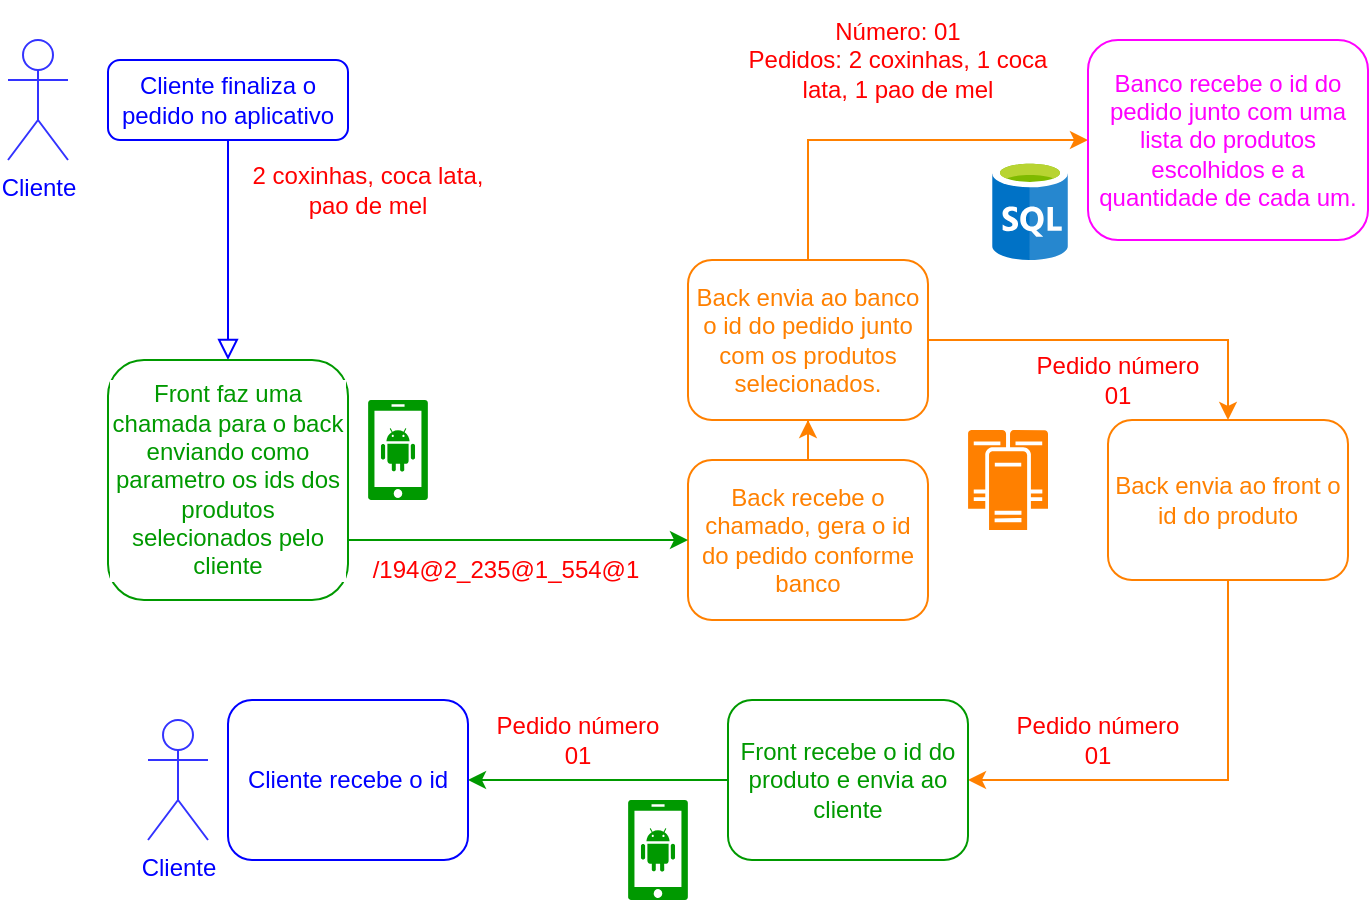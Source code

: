 <mxfile version="12.9.7" type="device"><diagram id="C5RBs43oDa-KdzZeNtuy" name="Page-1"><mxGraphModel dx="1381" dy="764" grid="1" gridSize="10" guides="1" tooltips="1" connect="1" arrows="1" fold="1" page="1" pageScale="1" pageWidth="827" pageHeight="1169" math="0" shadow="0"><root><mxCell id="WIyWlLk6GJQsqaUBKTNV-0"/><mxCell id="WIyWlLk6GJQsqaUBKTNV-1" parent="WIyWlLk6GJQsqaUBKTNV-0"/><mxCell id="WIyWlLk6GJQsqaUBKTNV-2" value="" style="rounded=0;html=1;jettySize=auto;orthogonalLoop=1;fontSize=11;endArrow=block;endFill=0;endSize=8;strokeWidth=1;shadow=0;labelBackgroundColor=none;edgeStyle=orthogonalEdgeStyle;entryX=0.5;entryY=0;entryDx=0;entryDy=0;strokeColor=#0000FF;" parent="WIyWlLk6GJQsqaUBKTNV-1" source="WIyWlLk6GJQsqaUBKTNV-3" target="WIyWlLk6GJQsqaUBKTNV-7" edge="1"><mxGeometry relative="1" as="geometry"><mxPoint x="220" y="170" as="targetPoint"/></mxGeometry></mxCell><mxCell id="WIyWlLk6GJQsqaUBKTNV-3" value="Cliente finaliza o pedido no aplicativo" style="rounded=1;whiteSpace=wrap;html=1;fontSize=12;glass=0;strokeWidth=1;shadow=0;fontColor=#0000FF;strokeColor=#0000FF;" parent="WIyWlLk6GJQsqaUBKTNV-1" vertex="1"><mxGeometry x="160" y="80" width="120" height="40" as="geometry"/></mxCell><mxCell id="WIyWlLk6GJQsqaUBKTNV-7" value="Front faz uma chamada para o back enviando como parametro os ids dos produtos selecionados pelo cliente" style="rounded=1;whiteSpace=wrap;html=1;fontSize=12;glass=0;strokeWidth=1;shadow=0;strokeColor=#009900;fontColor=#009900;labelBackgroundColor=#ffffff;" parent="WIyWlLk6GJQsqaUBKTNV-1" vertex="1"><mxGeometry x="160" y="230" width="120" height="120" as="geometry"/></mxCell><mxCell id="Pr6anQOohm4lEDCVcx-N-2" value="" style="edgeStyle=orthogonalEdgeStyle;rounded=0;orthogonalLoop=1;jettySize=auto;html=1;fontColor=#FF8000;strokeColor=#FF8000;" parent="WIyWlLk6GJQsqaUBKTNV-1" source="WIyWlLk6GJQsqaUBKTNV-11" target="Pr6anQOohm4lEDCVcx-N-1" edge="1"><mxGeometry relative="1" as="geometry"/></mxCell><mxCell id="WIyWlLk6GJQsqaUBKTNV-11" value="Back recebe o chamado, gera o id do pedido conforme banco" style="rounded=1;whiteSpace=wrap;html=1;fontSize=12;glass=0;strokeWidth=1;shadow=0;strokeColor=#FF8000;fontColor=#FF8000;" parent="WIyWlLk6GJQsqaUBKTNV-1" vertex="1"><mxGeometry x="450" y="280" width="120" height="80" as="geometry"/></mxCell><mxCell id="Pr6anQOohm4lEDCVcx-N-11" value="" style="edgeStyle=orthogonalEdgeStyle;rounded=0;orthogonalLoop=1;jettySize=auto;html=1;fontColor=#FF0000;exitX=0.5;exitY=0;exitDx=0;exitDy=0;strokeColor=#FF8000;" parent="WIyWlLk6GJQsqaUBKTNV-1" source="Pr6anQOohm4lEDCVcx-N-1" target="Pr6anQOohm4lEDCVcx-N-10" edge="1"><mxGeometry relative="1" as="geometry"><Array as="points"><mxPoint x="510" y="120"/></Array></mxGeometry></mxCell><mxCell id="Pr6anQOohm4lEDCVcx-N-14" value="" style="edgeStyle=orthogonalEdgeStyle;rounded=0;orthogonalLoop=1;jettySize=auto;html=1;fontColor=#FF8000;entryX=0.5;entryY=0;entryDx=0;entryDy=0;strokeColor=#FF8000;" parent="WIyWlLk6GJQsqaUBKTNV-1" source="Pr6anQOohm4lEDCVcx-N-1" target="Pr6anQOohm4lEDCVcx-N-13" edge="1"><mxGeometry relative="1" as="geometry"/></mxCell><mxCell id="Pr6anQOohm4lEDCVcx-N-1" value="Back envia ao banco o id do pedido junto com os produtos selecionados." style="rounded=1;whiteSpace=wrap;html=1;fontSize=12;glass=0;strokeWidth=1;shadow=0;fontColor=#FF8000;strokeColor=#FF8000;" parent="WIyWlLk6GJQsqaUBKTNV-1" vertex="1"><mxGeometry x="450" y="180" width="120" height="80" as="geometry"/></mxCell><mxCell id="Pr6anQOohm4lEDCVcx-N-17" value="" style="edgeStyle=orthogonalEdgeStyle;rounded=0;orthogonalLoop=1;jettySize=auto;html=1;fontColor=#FF0000;entryX=1;entryY=0.5;entryDx=0;entryDy=0;exitX=0.5;exitY=1;exitDx=0;exitDy=0;strokeColor=#FF8000;" parent="WIyWlLk6GJQsqaUBKTNV-1" source="Pr6anQOohm4lEDCVcx-N-13" target="Pr6anQOohm4lEDCVcx-N-16" edge="1"><mxGeometry relative="1" as="geometry"/></mxCell><mxCell id="Pr6anQOohm4lEDCVcx-N-13" value="Back envia ao front o id do produto" style="rounded=1;whiteSpace=wrap;html=1;fontSize=12;glass=0;strokeWidth=1;shadow=0;strokeColor=#FF8000;fontColor=#FF8000;" parent="WIyWlLk6GJQsqaUBKTNV-1" vertex="1"><mxGeometry x="660" y="260" width="120" height="80" as="geometry"/></mxCell><mxCell id="Pr6anQOohm4lEDCVcx-N-19" value="" style="edgeStyle=orthogonalEdgeStyle;rounded=0;orthogonalLoop=1;jettySize=auto;html=1;fontColor=#FF0000;strokeColor=#009900;" parent="WIyWlLk6GJQsqaUBKTNV-1" source="Pr6anQOohm4lEDCVcx-N-16" target="Pr6anQOohm4lEDCVcx-N-18" edge="1"><mxGeometry relative="1" as="geometry"/></mxCell><mxCell id="Pr6anQOohm4lEDCVcx-N-16" value="Front recebe o id do produto e envia ao cliente" style="rounded=1;whiteSpace=wrap;html=1;fontSize=12;glass=0;strokeWidth=1;shadow=0;strokeColor=#009900;fontColor=#009900;" parent="WIyWlLk6GJQsqaUBKTNV-1" vertex="1"><mxGeometry x="470" y="400" width="120" height="80" as="geometry"/></mxCell><mxCell id="Pr6anQOohm4lEDCVcx-N-18" value="Cliente recebe o id" style="rounded=1;whiteSpace=wrap;html=1;fontSize=12;glass=0;strokeWidth=1;shadow=0;strokeColor=#0000FF;fontColor=#0000FF;" parent="WIyWlLk6GJQsqaUBKTNV-1" vertex="1"><mxGeometry x="220" y="400" width="120" height="80" as="geometry"/></mxCell><mxCell id="Pr6anQOohm4lEDCVcx-N-10" value="Banco recebe o id do pedido junto com uma lista do produtos escolhidos e a quantidade de cada um." style="rounded=1;whiteSpace=wrap;html=1;fontSize=12;glass=0;strokeWidth=1;shadow=0;strokeColor=#FF00FF;fontColor=#FF00FF;" parent="WIyWlLk6GJQsqaUBKTNV-1" vertex="1"><mxGeometry x="650" y="70" width="140" height="100" as="geometry"/></mxCell><mxCell id="Pr6anQOohm4lEDCVcx-N-0" value="" style="endArrow=classic;html=1;exitX=1;exitY=0.75;exitDx=0;exitDy=0;entryX=0;entryY=0.5;entryDx=0;entryDy=0;strokeColor=#009900;" parent="WIyWlLk6GJQsqaUBKTNV-1" source="WIyWlLk6GJQsqaUBKTNV-7" target="WIyWlLk6GJQsqaUBKTNV-11" edge="1"><mxGeometry width="50" height="50" relative="1" as="geometry"><mxPoint x="390" y="420" as="sourcePoint"/><mxPoint x="440" y="370" as="targetPoint"/></mxGeometry></mxCell><mxCell id="Pr6anQOohm4lEDCVcx-N-5" value="/194@2_235@1_554@1" style="text;html=1;align=center;verticalAlign=middle;whiteSpace=wrap;rounded=0;fontColor=#FF0000;" parent="WIyWlLk6GJQsqaUBKTNV-1" vertex="1"><mxGeometry x="304" y="310" width="110" height="50" as="geometry"/></mxCell><mxCell id="Pr6anQOohm4lEDCVcx-N-9" value="2 coxinhas, coca lata, pao de mel" style="text;html=1;strokeColor=none;fillColor=none;align=center;verticalAlign=middle;whiteSpace=wrap;rounded=0;fontColor=#FF0000;" parent="WIyWlLk6GJQsqaUBKTNV-1" vertex="1"><mxGeometry x="230" y="130" width="120" height="30" as="geometry"/></mxCell><mxCell id="Pr6anQOohm4lEDCVcx-N-12" value="Número: 01&lt;br&gt;Pedidos: 2 coxinhas, 1 coca lata, 1 pao de mel" style="text;html=1;strokeColor=none;fillColor=none;align=center;verticalAlign=middle;whiteSpace=wrap;rounded=0;fontColor=#FF0000;" parent="WIyWlLk6GJQsqaUBKTNV-1" vertex="1"><mxGeometry x="470" y="50" width="170" height="60" as="geometry"/></mxCell><mxCell id="Pr6anQOohm4lEDCVcx-N-15" value="Pedido número 01" style="text;html=1;strokeColor=none;fillColor=none;align=center;verticalAlign=middle;whiteSpace=wrap;rounded=0;fontColor=#FF0000;" parent="WIyWlLk6GJQsqaUBKTNV-1" vertex="1"><mxGeometry x="620" y="230" width="90" height="20" as="geometry"/></mxCell><mxCell id="Pr6anQOohm4lEDCVcx-N-21" value="Pedido número 01" style="text;html=1;strokeColor=none;fillColor=none;align=center;verticalAlign=middle;whiteSpace=wrap;rounded=0;fontColor=#FF0000;" parent="WIyWlLk6GJQsqaUBKTNV-1" vertex="1"><mxGeometry x="610" y="410" width="90" height="20" as="geometry"/></mxCell><mxCell id="Pr6anQOohm4lEDCVcx-N-22" value="Pedido número 01" style="text;html=1;strokeColor=none;fillColor=none;align=center;verticalAlign=middle;whiteSpace=wrap;rounded=0;fontColor=#FF0000;" parent="WIyWlLk6GJQsqaUBKTNV-1" vertex="1"><mxGeometry x="350" y="410" width="90" height="20" as="geometry"/></mxCell><mxCell id="Pr6anQOohm4lEDCVcx-N-23" value="&lt;font color=&quot;#0000ff&quot;&gt;Cliente&lt;/font&gt;" style="shape=umlActor;verticalLabelPosition=bottom;labelBackgroundColor=#ffffff;verticalAlign=top;html=1;outlineConnect=0;fontColor=#FF0000;strokeColor=#3333FF;" parent="WIyWlLk6GJQsqaUBKTNV-1" vertex="1"><mxGeometry x="180" y="410" width="30" height="60" as="geometry"/></mxCell><mxCell id="Pr6anQOohm4lEDCVcx-N-30" value="&lt;font color=&quot;#0000ff&quot;&gt;Cliente&lt;/font&gt;" style="shape=umlActor;verticalLabelPosition=bottom;labelBackgroundColor=#ffffff;verticalAlign=top;html=1;outlineConnect=0;fontColor=#FF0000;strokeColor=#3333FF;" parent="WIyWlLk6GJQsqaUBKTNV-1" vertex="1"><mxGeometry x="110" y="70" width="30" height="60" as="geometry"/></mxCell><mxCell id="Pr6anQOohm4lEDCVcx-N-32" value="" style="aspect=fixed;pointerEvents=1;shadow=0;dashed=0;html=1;strokeColor=none;labelPosition=center;verticalLabelPosition=bottom;verticalAlign=top;align=center;fillColor=#FF8000;shape=mxgraph.mscae.enterprise.cluster_server;labelBackgroundColor=#ffffff;fontColor=#009900;" parent="WIyWlLk6GJQsqaUBKTNV-1" vertex="1"><mxGeometry x="590" y="265" width="40" height="50" as="geometry"/></mxCell><mxCell id="Pr6anQOohm4lEDCVcx-N-34" value="" style="aspect=fixed;pointerEvents=1;shadow=0;dashed=0;html=1;strokeColor=none;labelPosition=center;verticalLabelPosition=bottom;verticalAlign=top;align=center;fillColor=#009900;shape=mxgraph.mscae.enterprise.android_phone;labelBackgroundColor=#ffffff;fontColor=#009900;" parent="WIyWlLk6GJQsqaUBKTNV-1" vertex="1"><mxGeometry x="290" y="250" width="30" height="50" as="geometry"/></mxCell><mxCell id="Pr6anQOohm4lEDCVcx-N-35" value="" style="aspect=fixed;pointerEvents=1;shadow=0;dashed=0;html=1;strokeColor=none;labelPosition=center;verticalLabelPosition=bottom;verticalAlign=top;align=center;fillColor=#009900;shape=mxgraph.mscae.enterprise.android_phone;labelBackgroundColor=#ffffff;fontColor=#009900;" parent="WIyWlLk6GJQsqaUBKTNV-1" vertex="1"><mxGeometry x="420" y="450" width="30" height="50" as="geometry"/></mxCell><mxCell id="Pr6anQOohm4lEDCVcx-N-36" value="" style="aspect=fixed;html=1;points=[];align=center;image;fontSize=12;image=img/lib/mscae/SQL_Database_generic.svg;labelBackgroundColor=#ffffff;strokeColor=#FF00FF;fillColor=#009900;" parent="WIyWlLk6GJQsqaUBKTNV-1" vertex="1"><mxGeometry x="602" y="130" width="38" height="50" as="geometry"/></mxCell></root></mxGraphModel></diagram></mxfile>